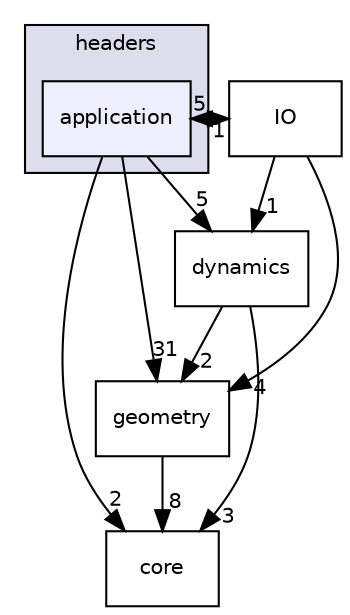 digraph "C:/Users/vishu.b/source/repos/venumb/zSpace_v001/headers/application" {
  compound=true
  node [ fontsize="10", fontname="Helvetica"];
  edge [ labelfontsize="10", labelfontname="Helvetica"];
  subgraph clusterdir_23bc3ef9c0c65852104e023cfd46f1cf {
    graph [ bgcolor="#ddddee", pencolor="black", label="headers" fontname="Helvetica", fontsize="10", URL="dir_23bc3ef9c0c65852104e023cfd46f1cf.html"]
  dir_06afe494b9e3b3420284d59ad0661a2a [shape=box, label="application", style="filled", fillcolor="#eeeeff", pencolor="black", URL="dir_06afe494b9e3b3420284d59ad0661a2a.html"];
  }
  dir_c39ffa7e57fcef7fb395accd655af61c [shape=box label="IO" URL="dir_c39ffa7e57fcef7fb395accd655af61c.html"];
  dir_2c78b881e4b4a268aea6361c0bb052d5 [shape=box label="geometry" URL="dir_2c78b881e4b4a268aea6361c0bb052d5.html"];
  dir_7f29b4d89fa10ef71cafc38f1542a1ae [shape=box label="core" URL="dir_7f29b4d89fa10ef71cafc38f1542a1ae.html"];
  dir_37e539c60b8509765493f89baa6a7e4d [shape=box label="dynamics" URL="dir_37e539c60b8509765493f89baa6a7e4d.html"];
  dir_c39ffa7e57fcef7fb395accd655af61c->dir_2c78b881e4b4a268aea6361c0bb052d5 [headlabel="4", labeldistance=1.5 headhref="dir_000015_000013.html"];
  dir_c39ffa7e57fcef7fb395accd655af61c->dir_06afe494b9e3b3420284d59ad0661a2a [headlabel="1", labeldistance=1.5 headhref="dir_000015_000008.html"];
  dir_c39ffa7e57fcef7fb395accd655af61c->dir_37e539c60b8509765493f89baa6a7e4d [headlabel="1", labeldistance=1.5 headhref="dir_000015_000012.html"];
  dir_2c78b881e4b4a268aea6361c0bb052d5->dir_7f29b4d89fa10ef71cafc38f1542a1ae [headlabel="8", labeldistance=1.5 headhref="dir_000013_000009.html"];
  dir_06afe494b9e3b3420284d59ad0661a2a->dir_c39ffa7e57fcef7fb395accd655af61c [headlabel="5", labeldistance=1.5 headhref="dir_000008_000015.html"];
  dir_06afe494b9e3b3420284d59ad0661a2a->dir_2c78b881e4b4a268aea6361c0bb052d5 [headlabel="31", labeldistance=1.5 headhref="dir_000008_000013.html"];
  dir_06afe494b9e3b3420284d59ad0661a2a->dir_7f29b4d89fa10ef71cafc38f1542a1ae [headlabel="2", labeldistance=1.5 headhref="dir_000008_000009.html"];
  dir_06afe494b9e3b3420284d59ad0661a2a->dir_37e539c60b8509765493f89baa6a7e4d [headlabel="5", labeldistance=1.5 headhref="dir_000008_000012.html"];
  dir_37e539c60b8509765493f89baa6a7e4d->dir_2c78b881e4b4a268aea6361c0bb052d5 [headlabel="2", labeldistance=1.5 headhref="dir_000012_000013.html"];
  dir_37e539c60b8509765493f89baa6a7e4d->dir_7f29b4d89fa10ef71cafc38f1542a1ae [headlabel="3", labeldistance=1.5 headhref="dir_000012_000009.html"];
}
